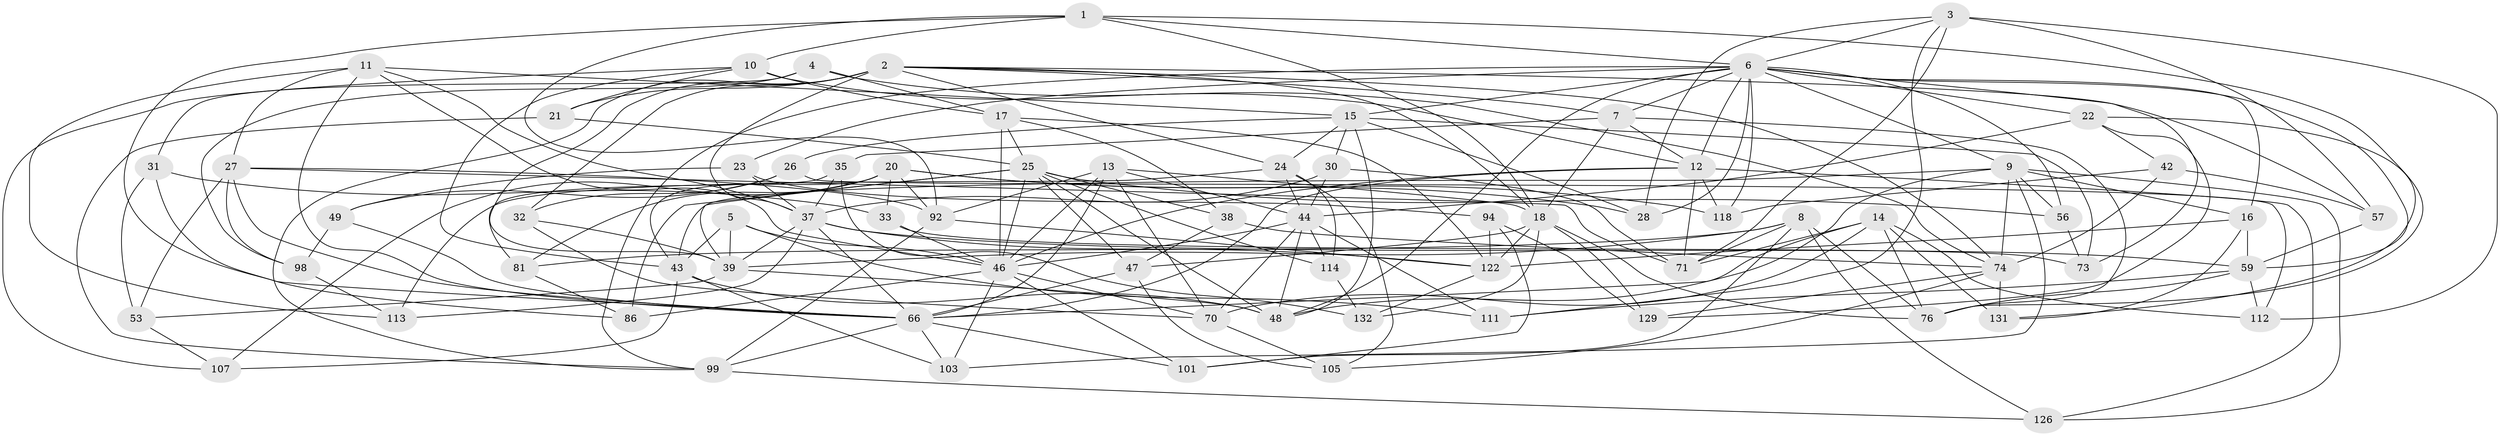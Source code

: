 // original degree distribution, {4: 1.0}
// Generated by graph-tools (version 1.1) at 2025/16/03/09/25 04:16:24]
// undirected, 72 vertices, 207 edges
graph export_dot {
graph [start="1"]
  node [color=gray90,style=filled];
  1 [super="+119"];
  2 [super="+55"];
  3 [super="+138"];
  4;
  5;
  6 [super="+115+41+29"];
  7 [super="+110"];
  8 [super="+64"];
  9 [super="+109"];
  10 [super="+40"];
  11 [super="+121"];
  12 [super="+83+65"];
  13 [super="+54"];
  14 [super="+34"];
  15 [super="+90+63"];
  16 [super="+139"];
  17 [super="+19"];
  18 [super="+82+72"];
  20 [super="+84+77"];
  21;
  22 [super="+60"];
  23;
  24 [super="+136"];
  25 [super="+142+36+123"];
  26;
  27 [super="+58+50"];
  28;
  30;
  31;
  32;
  33;
  35;
  37 [super="+62"];
  38;
  39 [super="+89+133"];
  42;
  43 [super="+52+106"];
  44 [super="+100+45"];
  46 [super="+69+80"];
  47 [super="+79"];
  48 [super="+61"];
  49;
  53;
  56;
  57;
  59 [super="+87+93"];
  66 [super="+128+68+67"];
  70 [super="+102"];
  71 [super="+120"];
  73;
  74 [super="+95+135"];
  76 [super="+91"];
  81;
  86;
  92 [super="+97"];
  94;
  98;
  99 [super="+137"];
  101;
  103;
  105;
  107;
  111;
  112;
  113;
  114;
  118;
  122 [super="+125"];
  126;
  129;
  131;
  132;
  1 -- 18;
  1 -- 10;
  1 -- 76;
  1 -- 6;
  1 -- 66;
  1 -- 92;
  2 -- 32;
  2 -- 24;
  2 -- 7;
  2 -- 37;
  2 -- 21;
  2 -- 39;
  2 -- 74;
  2 -- 57;
  2 -- 99;
  2 -- 18;
  3 -- 112;
  3 -- 28;
  3 -- 57;
  3 -- 111;
  3 -- 6;
  3 -- 71;
  4 -- 98;
  4 -- 31;
  4 -- 74;
  4 -- 17;
  5 -- 111;
  5 -- 46;
  5 -- 39;
  5 -- 43;
  6 -- 16;
  6 -- 73;
  6 -- 99;
  6 -- 12;
  6 -- 23;
  6 -- 118;
  6 -- 9;
  6 -- 28;
  6 -- 15;
  6 -- 48;
  6 -- 22;
  6 -- 56;
  6 -- 59;
  6 -- 7;
  7 -- 35;
  7 -- 18;
  7 -- 76;
  7 -- 12;
  8 -- 81;
  8 -- 71;
  8 -- 76;
  8 -- 101;
  8 -- 126;
  8 -- 39;
  9 -- 43;
  9 -- 16;
  9 -- 103;
  9 -- 56;
  9 -- 74;
  9 -- 126;
  9 -- 48;
  10 -- 21;
  10 -- 107;
  10 -- 17;
  10 -- 43;
  10 -- 12;
  11 -- 15;
  11 -- 113;
  11 -- 37;
  11 -- 27;
  11 -- 46;
  11 -- 66;
  12 -- 66;
  12 -- 126;
  12 -- 118;
  12 -- 46;
  12 -- 71;
  13 -- 46;
  13 -- 18;
  13 -- 44;
  13 -- 70;
  13 -- 92;
  13 -- 66;
  14 -- 76;
  14 -- 112;
  14 -- 71;
  14 -- 131;
  14 -- 70;
  14 -- 66;
  15 -- 26;
  15 -- 24;
  15 -- 28;
  15 -- 30;
  15 -- 73;
  15 -- 48;
  16 -- 59 [weight=2];
  16 -- 131;
  16 -- 122;
  17 -- 38;
  17 -- 122;
  17 -- 46;
  17 -- 25;
  18 -- 132;
  18 -- 47;
  18 -- 129;
  18 -- 76;
  18 -- 122 [weight=2];
  20 -- 33;
  20 -- 118;
  20 -- 107;
  20 -- 43 [weight=2];
  20 -- 81;
  20 -- 28;
  20 -- 92;
  21 -- 25;
  21 -- 99;
  22 -- 129;
  22 -- 131;
  22 -- 42;
  22 -- 44 [weight=2];
  23 -- 94;
  23 -- 49;
  23 -- 37;
  24 -- 114;
  24 -- 105;
  24 -- 113;
  24 -- 44;
  25 -- 48 [weight=2];
  25 -- 86;
  25 -- 114;
  25 -- 56;
  25 -- 47 [weight=2];
  25 -- 46;
  25 -- 39;
  25 -- 38;
  26 -- 112;
  26 -- 49;
  26 -- 32;
  27 -- 53;
  27 -- 71;
  27 -- 98;
  27 -- 92;
  27 -- 66;
  30 -- 44;
  30 -- 37;
  30 -- 71;
  31 -- 86;
  31 -- 33;
  31 -- 53;
  32 -- 70;
  32 -- 39;
  33 -- 73;
  33 -- 46;
  35 -- 132;
  35 -- 81;
  35 -- 37;
  37 -- 113;
  37 -- 59;
  37 -- 66;
  37 -- 39;
  37 -- 122;
  38 -- 47;
  38 -- 74;
  39 -- 53;
  39 -- 48;
  42 -- 57;
  42 -- 118;
  42 -- 74;
  43 -- 103;
  43 -- 48;
  43 -- 107;
  44 -- 48;
  44 -- 114;
  44 -- 70;
  44 -- 111;
  44 -- 46;
  46 -- 101;
  46 -- 103;
  46 -- 86;
  46 -- 70;
  47 -- 105;
  47 -- 66;
  49 -- 98;
  49 -- 66;
  53 -- 107;
  56 -- 73;
  57 -- 59;
  59 -- 112;
  59 -- 111;
  59 -- 76;
  66 -- 99;
  66 -- 101;
  66 -- 103;
  70 -- 105;
  74 -- 129;
  74 -- 131;
  74 -- 105;
  81 -- 86;
  92 -- 99;
  92 -- 122;
  94 -- 101;
  94 -- 122;
  94 -- 129;
  98 -- 113;
  99 -- 126;
  114 -- 132;
  122 -- 132;
}
